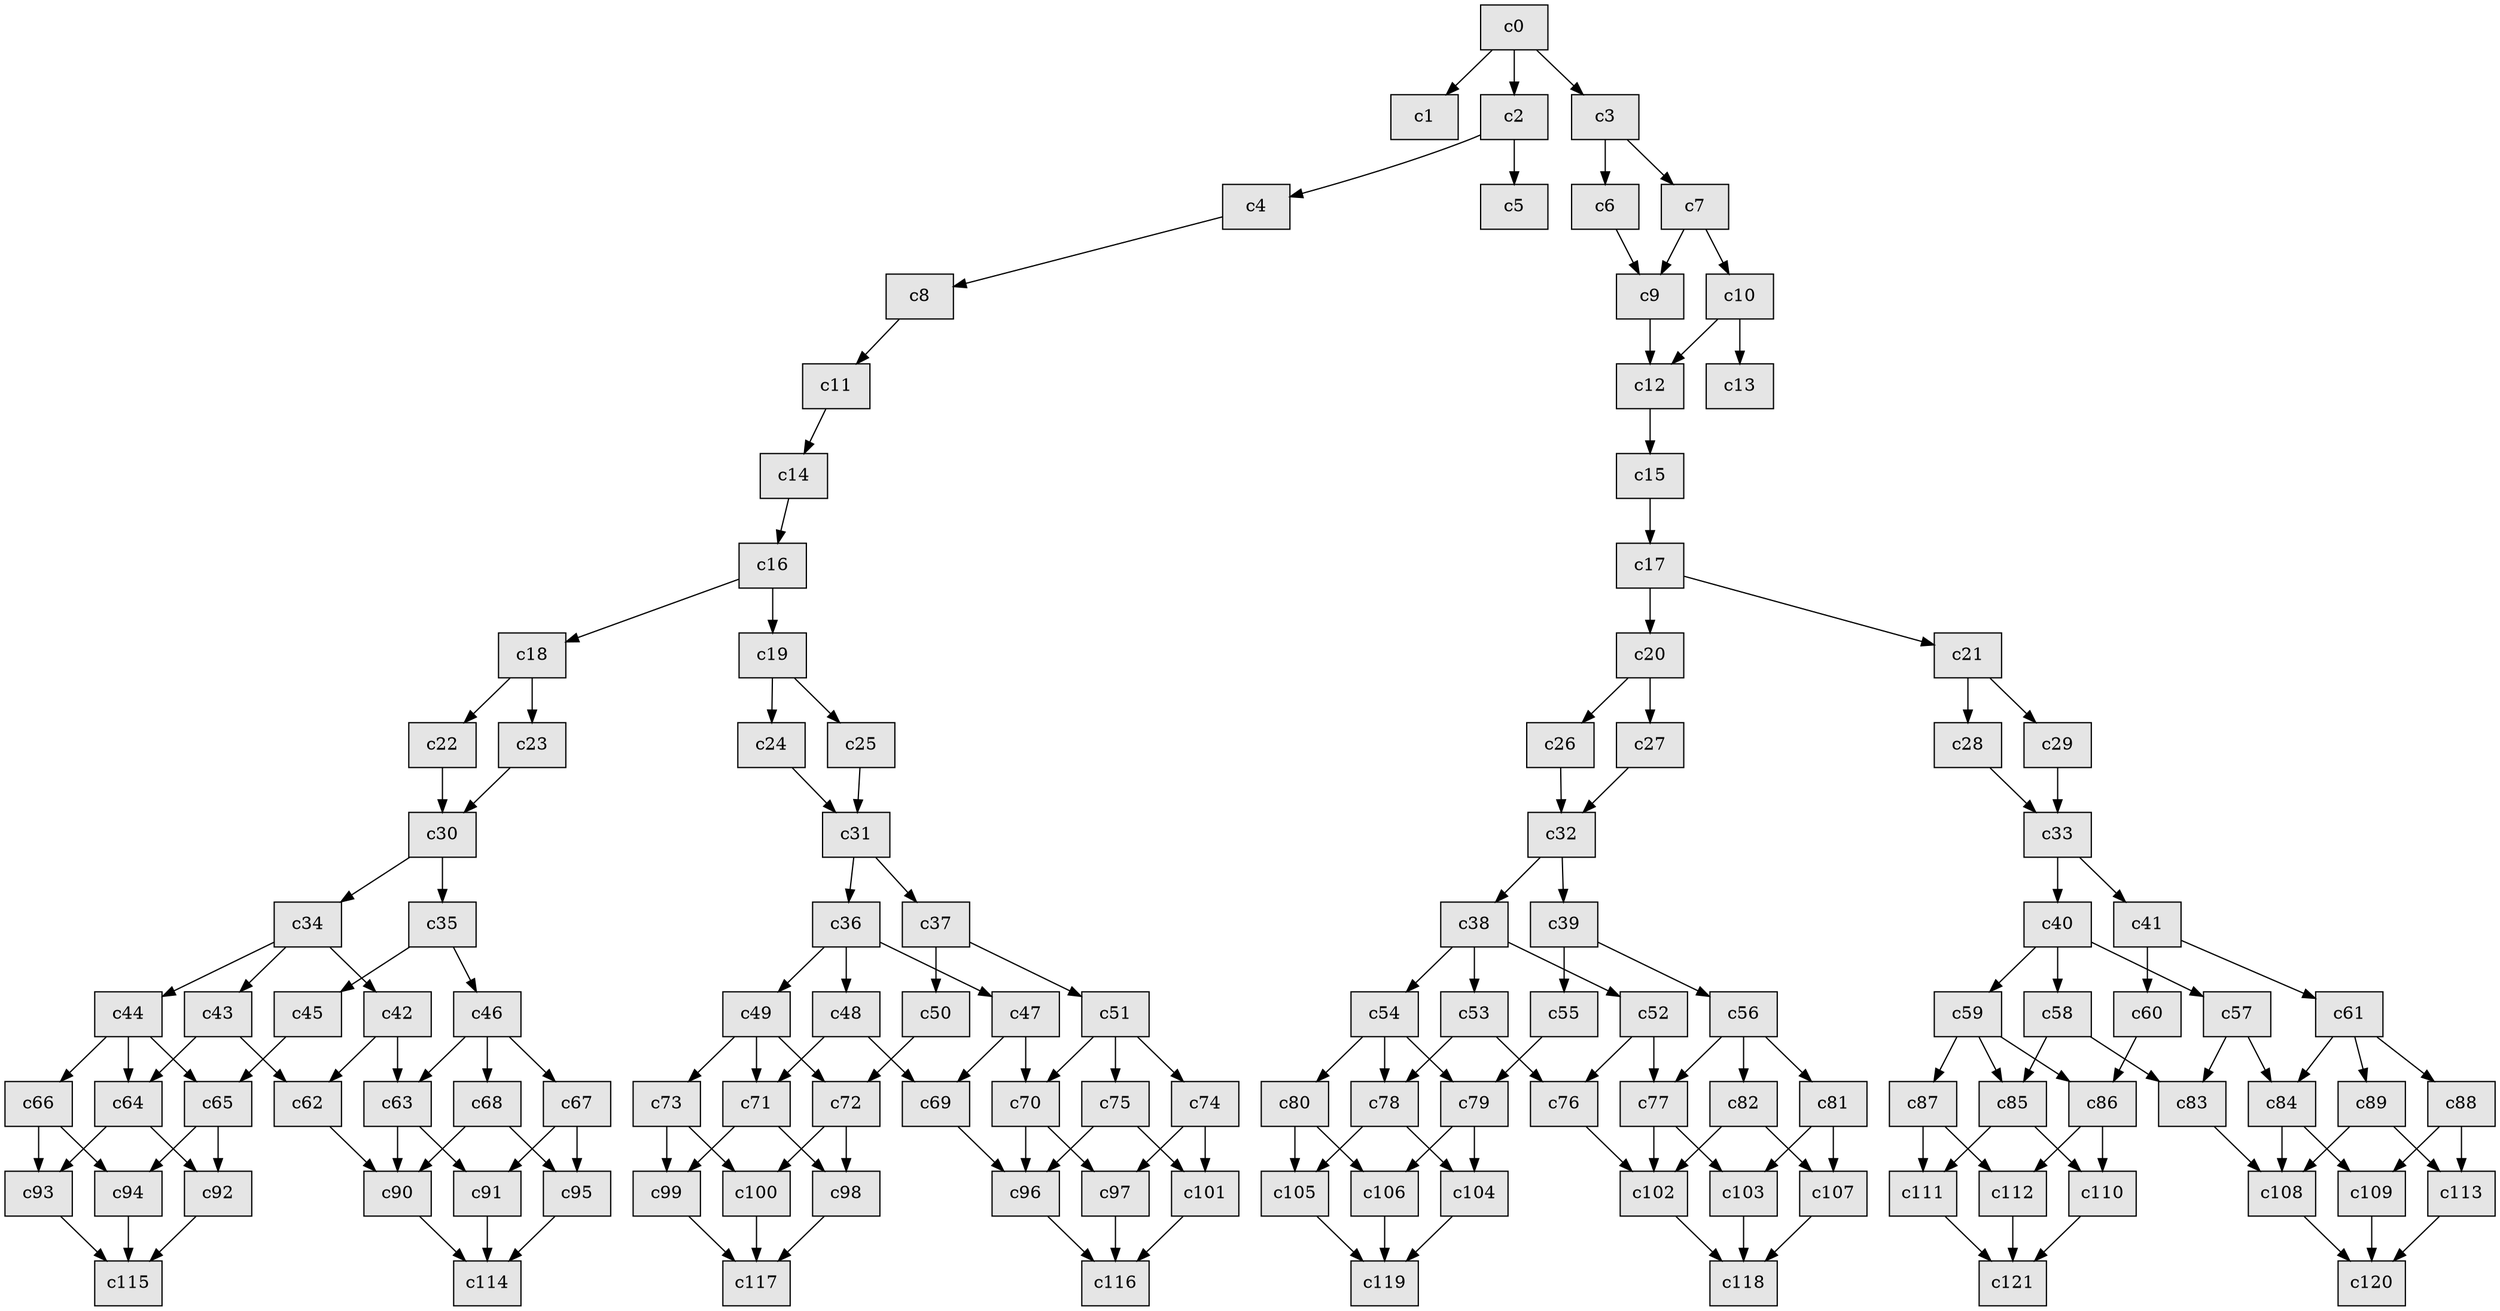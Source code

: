 digraph {
	/* nodes */
	node [style=filled fillcolor=gray90 shape=rectangle]
	1 [label="c0"]
	2 [label="c1"]
	3 [label="c2"]
	4 [label="c3"]
	5 [label="c4"]
	6 [label="c5"]
	7 [label="c6"]
	8 [label="c7"]
	9 [label="c8"]
	10 [label="c9"]
	11 [label="c10"]
	12 [label="c11"]
	13 [label="c12"]
	14 [label="c13"]
	15 [label="c14"]
	16 [label="c15"]
	17 [label="c16"]
	18 [label="c17"]
	19 [label="c18"]
	20 [label="c19"]
	21 [label="c20"]
	22 [label="c21"]
	23 [label="c22"]
	24 [label="c23"]
	25 [label="c24"]
	26 [label="c25"]
	27 [label="c26"]
	28 [label="c27"]
	29 [label="c28"]
	30 [label="c29"]
	31 [label="c30"]
	32 [label="c31"]
	33 [label="c32"]
	34 [label="c33"]
	35 [label="c34"]
	36 [label="c35"]
	37 [label="c36"]
	38 [label="c37"]
	39 [label="c38"]
	40 [label="c39"]
	41 [label="c40"]
	42 [label="c41"]
	43 [label="c42"]
	44 [label="c43"]
	45 [label="c44"]
	46 [label="c45"]
	47 [label="c46"]
	48 [label="c47"]
	49 [label="c48"]
	50 [label="c49"]
	51 [label="c50"]
	52 [label="c51"]
	53 [label="c52"]
	54 [label="c53"]
	55 [label="c54"]
	56 [label="c55"]
	57 [label="c56"]
	58 [label="c57"]
	59 [label="c58"]
	60 [label="c59"]
	61 [label="c60"]
	62 [label="c61"]
	63 [label="c62"]
	64 [label="c63"]
	65 [label="c64"]
	66 [label="c65"]
	67 [label="c66"]
	68 [label="c67"]
	69 [label="c68"]
	70 [label="c69"]
	71 [label="c70"]
	72 [label="c71"]
	73 [label="c72"]
	74 [label="c73"]
	75 [label="c74"]
	76 [label="c75"]
	77 [label="c76"]
	78 [label="c77"]
	79 [label="c78"]
	80 [label="c79"]
	81 [label="c80"]
	82 [label="c81"]
	83 [label="c82"]
	84 [label="c83"]
	85 [label="c84"]
	86 [label="c85"]
	87 [label="c86"]
	88 [label="c87"]
	89 [label="c88"]
	90 [label="c89"]
	91 [label="c90"]
	92 [label="c91"]
	93 [label="c92"]
	94 [label="c93"]
	95 [label="c94"]
	96 [label="c95"]
	97 [label="c96"]
	98 [label="c97"]
	99 [label="c98"]
	100 [label="c99"]
	101 [label="c100"]
	102 [label="c101"]
	103 [label="c102"]
	104 [label="c103"]
	105 [label="c104"]
	106 [label="c105"]
	107 [label="c106"]
	108 [label="c107"]
	109 [label="c108"]
	110 [label="c109"]
	111 [label="c110"]
	112 [label="c111"]
	113 [label="c112"]
	114 [label="c113"]
	115 [label="c114"]
	116 [label="c115"]
	117 [label="c116"]
	118 [label="c117"]
	119 [label="c118"]
	120 [label="c119"]
	121 [label="c120"]
	122 [label="c121"]

	/* edges */
	1->2 
	1->3 
	1->4 
	3->5 
	3->6 
	4->7 
	4->8 
	5->9 
	7->10 
	8->10 
	8->11 
	9->12 
	10->13 
	11->13 
	11->14 
	12->15 
	13->16 
	15->17 
	16->18 
	17->19 
	17->20 
	18->21 
	18->22 
	19->23 
	19->24 
	20->25 
	20->26 
	21->27 
	21->28 
	22->29 
	22->30 
	23->31 
	24->31 
	25->32 
	26->32 
	27->33 
	28->33 
	29->34 
	30->34 
	31->35 
	31->36 
	32->37 
	32->38 
	33->39 
	33->40 
	34->41 
	34->42 
	35->43 
	35->44 
	35->45 
	36->46 
	36->47 
	37->48 
	37->49 
	37->50 
	38->51 
	38->52 
	39->53 
	39->54 
	39->55 
	40->56 
	40->57 
	41->58 
	41->59 
	41->60 
	42->61 
	42->62 
	43->63 
	43->64 
	44->63 
	44->65 
	45->66 
	45->67 
	45->65 
	46->66 
	47->64 
	47->68 
	47->69 
	48->70 
	48->71 
	49->70 
	49->72 
	50->73 
	50->74 
	50->72 
	51->73 
	52->71 
	52->75 
	52->76 
	53->77 
	53->78 
	54->77 
	54->79 
	55->80 
	55->81 
	55->79 
	56->80 
	57->78 
	57->82 
	57->83 
	58->84 
	58->85 
	59->84 
	59->86 
	60->87 
	60->88 
	60->86 
	61->87 
	62->85 
	62->89 
	62->90 
	63->91 
	64->92 
	64->91 
	65->93 
	65->94 
	66->95 
	66->93 
	67->95 
	67->94 
	68->92 
	68->96 
	69->91 
	69->96 
	70->97 
	71->98 
	71->97 
	72->99 
	72->100 
	73->101 
	73->99 
	74->101 
	74->100 
	75->98 
	75->102 
	76->97 
	76->102 
	77->103 
	78->104 
	78->103 
	79->105 
	79->106 
	80->107 
	80->105 
	81->107 
	81->106 
	82->104 
	82->108 
	83->103 
	83->108 
	84->109 
	85->110 
	85->109 
	86->111 
	86->112 
	87->113 
	87->111 
	88->113 
	88->112 
	89->110 
	89->114 
	90->109 
	90->114 
	91->115 
	92->115 
	93->116 
	94->116 
	95->116 
	96->115 
	97->117 
	98->117 
	99->118 
	100->118 
	101->118 
	102->117 
	103->119 
	104->119 
	105->120 
	106->120 
	107->120 
	108->119 
	109->121 
	110->121 
	111->122 
	112->122 
	113->122 
	114->121 
}